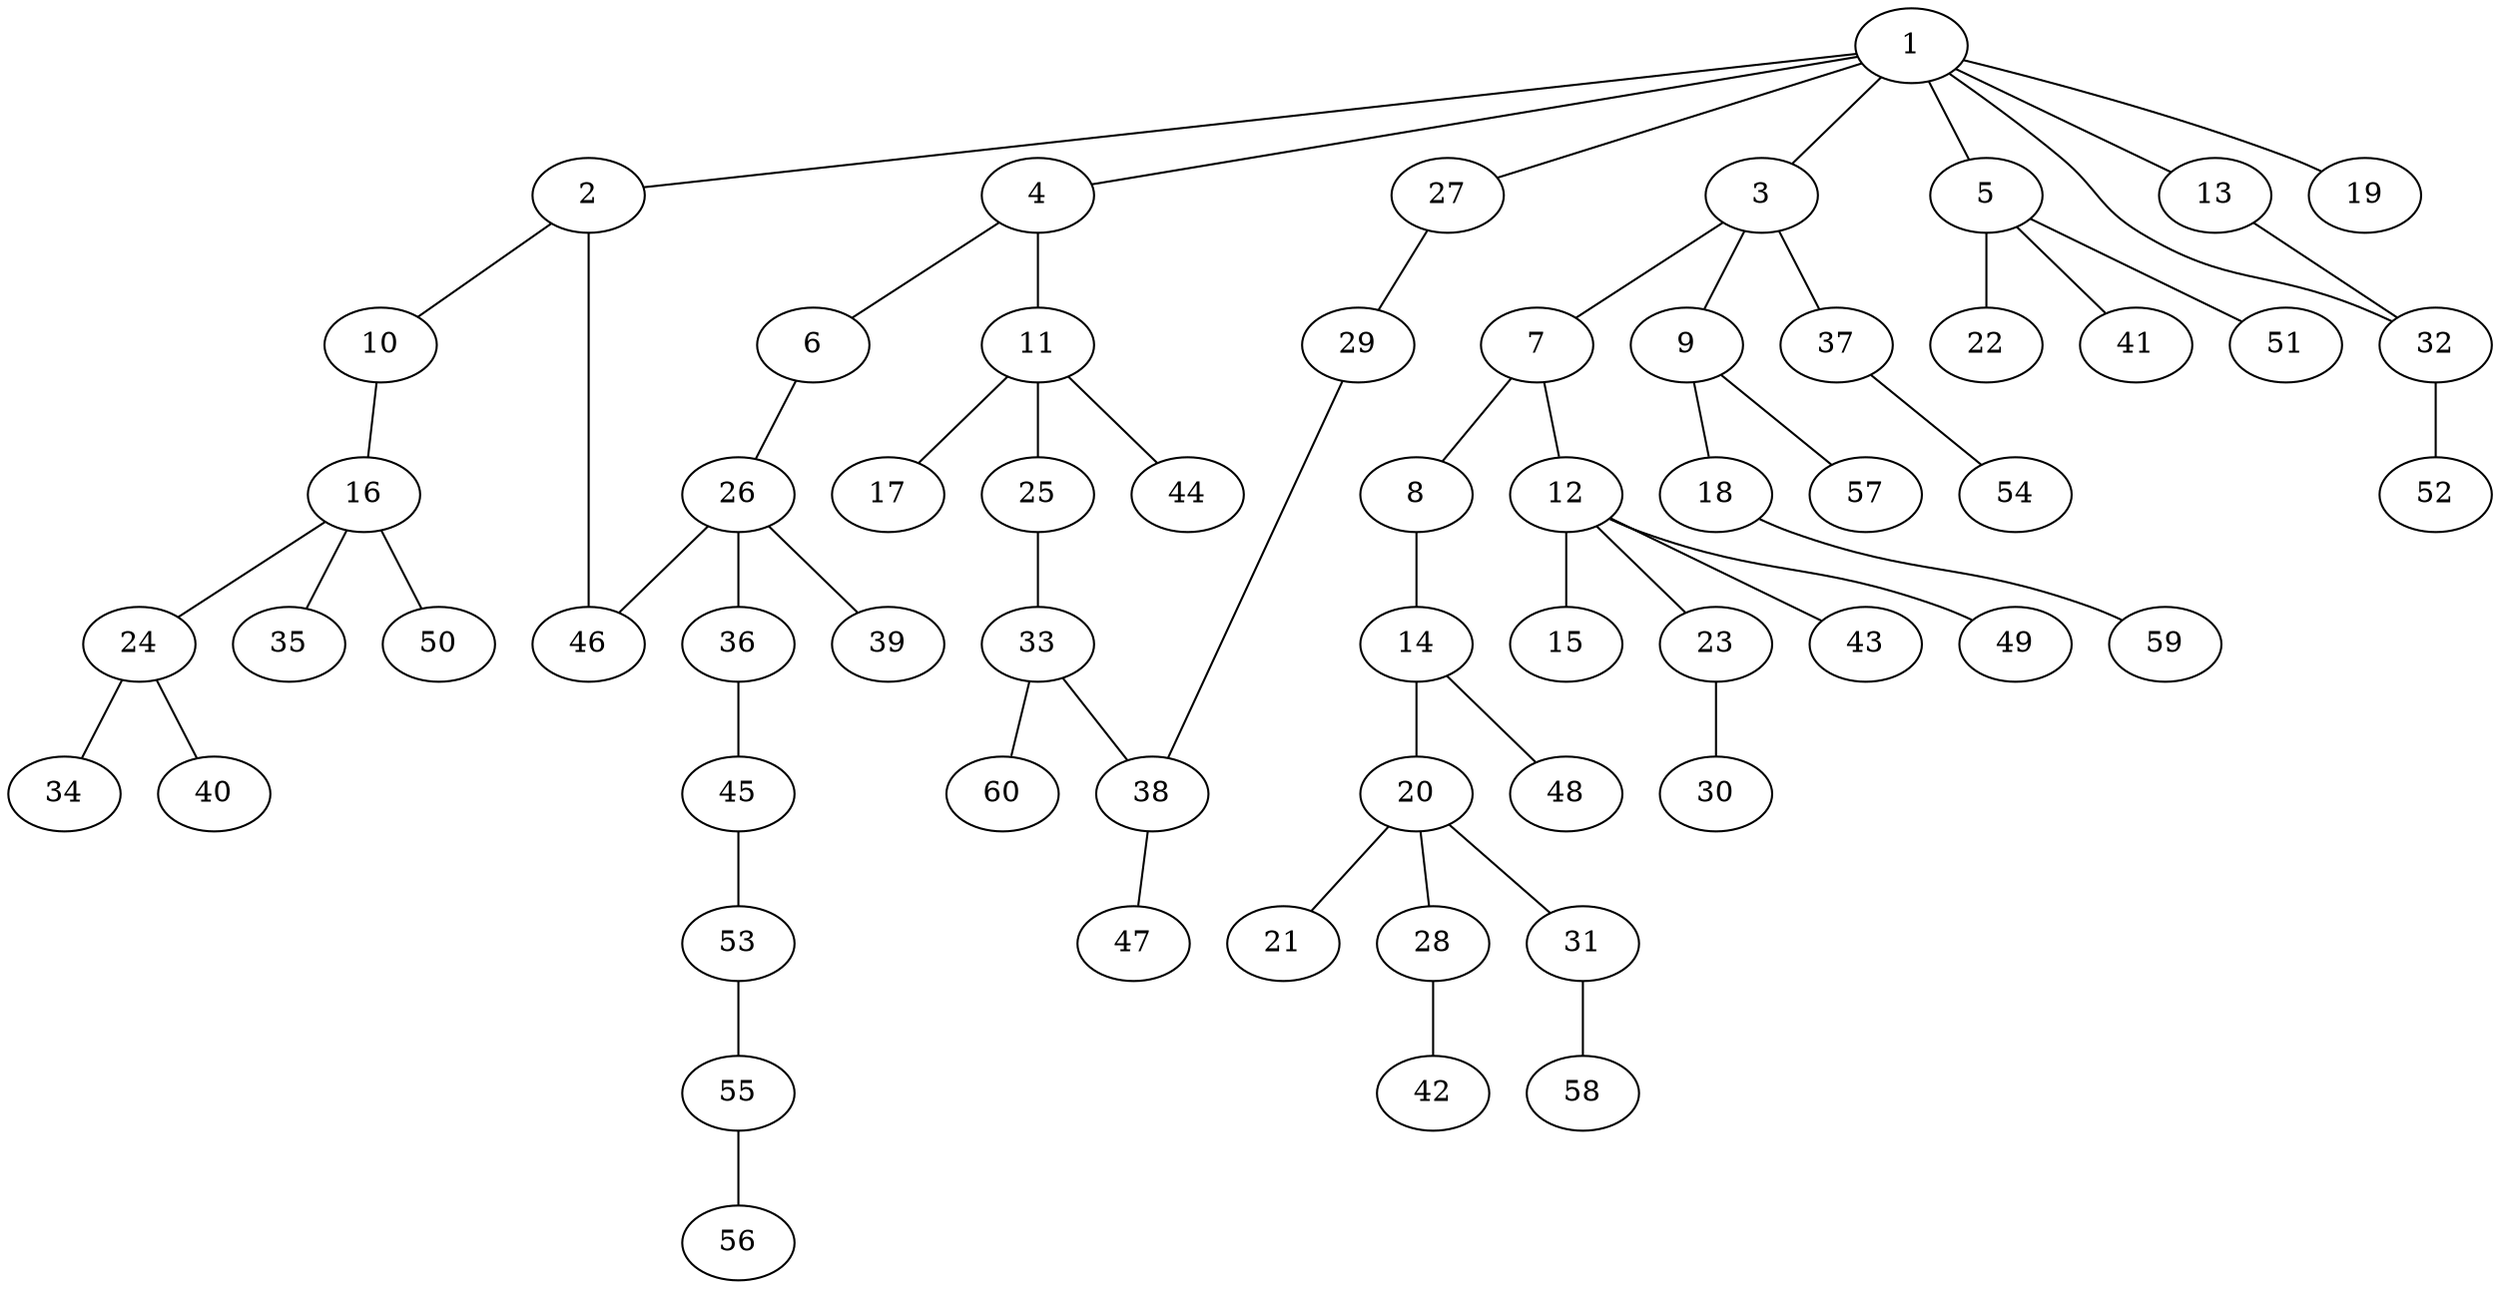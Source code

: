 graph graphname {1--2
1--3
1--4
1--5
1--13
1--19
1--27
1--32
2--10
2--46
3--7
3--9
3--37
4--6
4--11
5--22
5--41
5--51
6--26
7--8
7--12
8--14
9--18
9--57
10--16
11--17
11--25
11--44
12--15
12--23
12--43
12--49
13--32
14--20
14--48
16--24
16--35
16--50
18--59
20--21
20--28
20--31
23--30
24--34
24--40
25--33
26--36
26--39
26--46
27--29
28--42
29--38
31--58
32--52
33--38
33--60
36--45
37--54
38--47
45--53
53--55
55--56
}